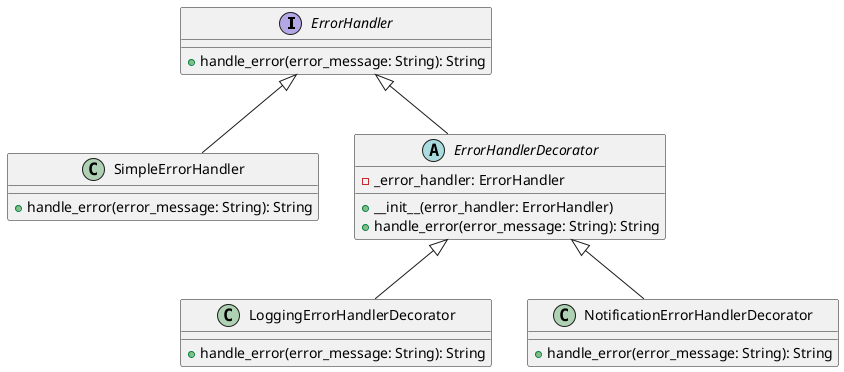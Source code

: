 @startuml
interface ErrorHandler {
    +handle_error(error_message: String): String
}

class SimpleErrorHandler {
    +handle_error(error_message: String): String
}

abstract class ErrorHandlerDecorator {
    -_error_handler: ErrorHandler
    +__init__(error_handler: ErrorHandler)
    +handle_error(error_message: String): String
}

class LoggingErrorHandlerDecorator {
    +handle_error(error_message: String): String
}

class NotificationErrorHandlerDecorator {
    +handle_error(error_message: String): String
}

ErrorHandler <|-- SimpleErrorHandler
ErrorHandler <|-- ErrorHandlerDecorator
ErrorHandlerDecorator <|-- LoggingErrorHandlerDecorator
ErrorHandlerDecorator <|-- NotificationErrorHandlerDecorator
@enduml